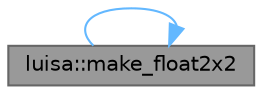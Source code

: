 digraph "luisa::make_float2x2"
{
 // LATEX_PDF_SIZE
  bgcolor="transparent";
  edge [fontname=Helvetica,fontsize=10,labelfontname=Helvetica,labelfontsize=10];
  node [fontname=Helvetica,fontsize=10,shape=box,height=0.2,width=0.4];
  rankdir="LR";
  Node1 [id="Node000001",label="luisa::make_float2x2",height=0.2,width=0.4,color="gray40", fillcolor="grey60", style="filled", fontcolor="black",tooltip="make float2x2"];
  Node1 -> Node1 [id="edge1_Node000001_Node000001",color="steelblue1",style="solid",tooltip=" "];
}
